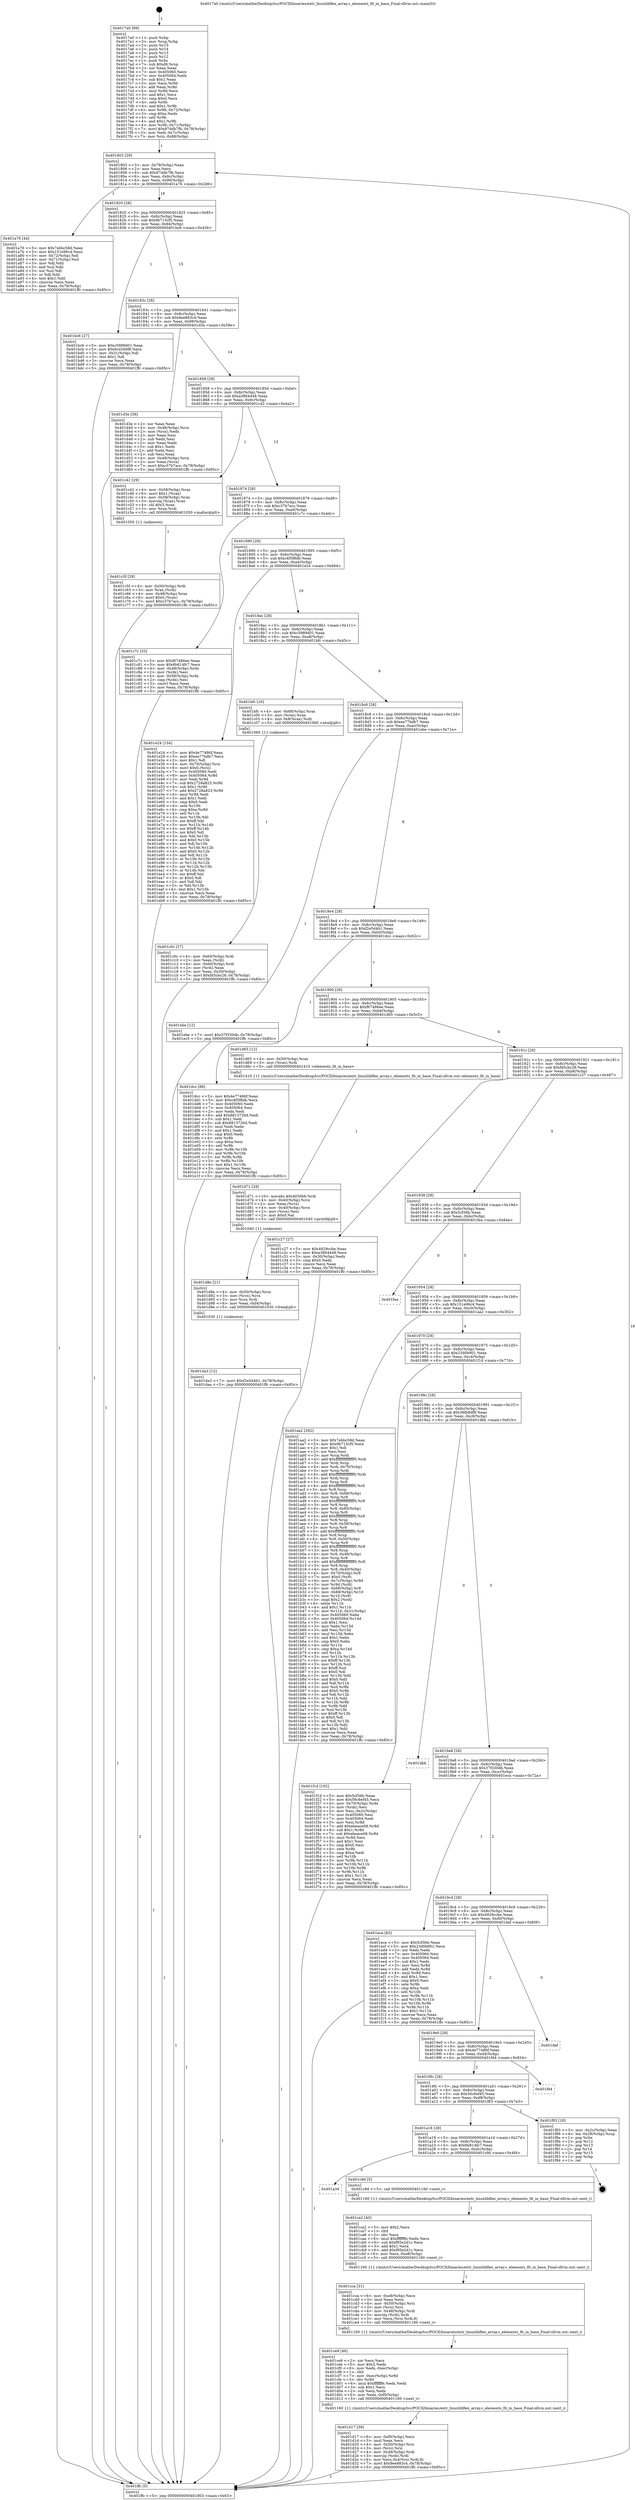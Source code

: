 digraph "0x4017a0" {
  label = "0x4017a0 (/mnt/c/Users/mathe/Desktop/tcc/POCII/binaries/extr_linuxlibflex_array.c_elements_fit_in_base_Final-ollvm.out::main(0))"
  labelloc = "t"
  node[shape=record]

  Entry [label="",width=0.3,height=0.3,shape=circle,fillcolor=black,style=filled]
  "0x401803" [label="{
     0x401803 [29]\l
     | [instrs]\l
     &nbsp;&nbsp;0x401803 \<+3\>: mov -0x78(%rbp),%eax\l
     &nbsp;&nbsp;0x401806 \<+2\>: mov %eax,%ecx\l
     &nbsp;&nbsp;0x401808 \<+6\>: sub $0x97ddb7fb,%ecx\l
     &nbsp;&nbsp;0x40180e \<+6\>: mov %eax,-0x8c(%rbp)\l
     &nbsp;&nbsp;0x401814 \<+6\>: mov %ecx,-0x90(%rbp)\l
     &nbsp;&nbsp;0x40181a \<+6\>: je 0000000000401a76 \<main+0x2d6\>\l
  }"]
  "0x401a76" [label="{
     0x401a76 [44]\l
     | [instrs]\l
     &nbsp;&nbsp;0x401a76 \<+5\>: mov $0x7ebbc58d,%eax\l
     &nbsp;&nbsp;0x401a7b \<+5\>: mov $0x151e96c4,%ecx\l
     &nbsp;&nbsp;0x401a80 \<+3\>: mov -0x72(%rbp),%dl\l
     &nbsp;&nbsp;0x401a83 \<+4\>: mov -0x71(%rbp),%sil\l
     &nbsp;&nbsp;0x401a87 \<+3\>: mov %dl,%dil\l
     &nbsp;&nbsp;0x401a8a \<+3\>: and %sil,%dil\l
     &nbsp;&nbsp;0x401a8d \<+3\>: xor %sil,%dl\l
     &nbsp;&nbsp;0x401a90 \<+3\>: or %dl,%dil\l
     &nbsp;&nbsp;0x401a93 \<+4\>: test $0x1,%dil\l
     &nbsp;&nbsp;0x401a97 \<+3\>: cmovne %ecx,%eax\l
     &nbsp;&nbsp;0x401a9a \<+3\>: mov %eax,-0x78(%rbp)\l
     &nbsp;&nbsp;0x401a9d \<+5\>: jmp 0000000000401ffc \<main+0x85c\>\l
  }"]
  "0x401820" [label="{
     0x401820 [28]\l
     | [instrs]\l
     &nbsp;&nbsp;0x401820 \<+5\>: jmp 0000000000401825 \<main+0x85\>\l
     &nbsp;&nbsp;0x401825 \<+6\>: mov -0x8c(%rbp),%eax\l
     &nbsp;&nbsp;0x40182b \<+5\>: sub $0x9b715cf5,%eax\l
     &nbsp;&nbsp;0x401830 \<+6\>: mov %eax,-0x94(%rbp)\l
     &nbsp;&nbsp;0x401836 \<+6\>: je 0000000000401bc6 \<main+0x426\>\l
  }"]
  "0x401ffc" [label="{
     0x401ffc [5]\l
     | [instrs]\l
     &nbsp;&nbsp;0x401ffc \<+5\>: jmp 0000000000401803 \<main+0x63\>\l
  }"]
  "0x4017a0" [label="{
     0x4017a0 [99]\l
     | [instrs]\l
     &nbsp;&nbsp;0x4017a0 \<+1\>: push %rbp\l
     &nbsp;&nbsp;0x4017a1 \<+3\>: mov %rsp,%rbp\l
     &nbsp;&nbsp;0x4017a4 \<+2\>: push %r15\l
     &nbsp;&nbsp;0x4017a6 \<+2\>: push %r14\l
     &nbsp;&nbsp;0x4017a8 \<+2\>: push %r13\l
     &nbsp;&nbsp;0x4017aa \<+2\>: push %r12\l
     &nbsp;&nbsp;0x4017ac \<+1\>: push %rbx\l
     &nbsp;&nbsp;0x4017ad \<+7\>: sub $0xd8,%rsp\l
     &nbsp;&nbsp;0x4017b4 \<+2\>: xor %eax,%eax\l
     &nbsp;&nbsp;0x4017b6 \<+7\>: mov 0x405060,%ecx\l
     &nbsp;&nbsp;0x4017bd \<+7\>: mov 0x405064,%edx\l
     &nbsp;&nbsp;0x4017c4 \<+3\>: sub $0x1,%eax\l
     &nbsp;&nbsp;0x4017c7 \<+3\>: mov %ecx,%r8d\l
     &nbsp;&nbsp;0x4017ca \<+3\>: add %eax,%r8d\l
     &nbsp;&nbsp;0x4017cd \<+4\>: imul %r8d,%ecx\l
     &nbsp;&nbsp;0x4017d1 \<+3\>: and $0x1,%ecx\l
     &nbsp;&nbsp;0x4017d4 \<+3\>: cmp $0x0,%ecx\l
     &nbsp;&nbsp;0x4017d7 \<+4\>: sete %r9b\l
     &nbsp;&nbsp;0x4017db \<+4\>: and $0x1,%r9b\l
     &nbsp;&nbsp;0x4017df \<+4\>: mov %r9b,-0x72(%rbp)\l
     &nbsp;&nbsp;0x4017e3 \<+3\>: cmp $0xa,%edx\l
     &nbsp;&nbsp;0x4017e6 \<+4\>: setl %r9b\l
     &nbsp;&nbsp;0x4017ea \<+4\>: and $0x1,%r9b\l
     &nbsp;&nbsp;0x4017ee \<+4\>: mov %r9b,-0x71(%rbp)\l
     &nbsp;&nbsp;0x4017f2 \<+7\>: movl $0x97ddb7fb,-0x78(%rbp)\l
     &nbsp;&nbsp;0x4017f9 \<+3\>: mov %edi,-0x7c(%rbp)\l
     &nbsp;&nbsp;0x4017fc \<+7\>: mov %rsi,-0x88(%rbp)\l
  }"]
  Exit [label="",width=0.3,height=0.3,shape=circle,fillcolor=black,style=filled,peripheries=2]
  "0x401bc6" [label="{
     0x401bc6 [27]\l
     | [instrs]\l
     &nbsp;&nbsp;0x401bc6 \<+5\>: mov $0xc5989d01,%eax\l
     &nbsp;&nbsp;0x401bcb \<+5\>: mov $0x6cd260f8,%ecx\l
     &nbsp;&nbsp;0x401bd0 \<+3\>: mov -0x31(%rbp),%dl\l
     &nbsp;&nbsp;0x401bd3 \<+3\>: test $0x1,%dl\l
     &nbsp;&nbsp;0x401bd6 \<+3\>: cmovne %ecx,%eax\l
     &nbsp;&nbsp;0x401bd9 \<+3\>: mov %eax,-0x78(%rbp)\l
     &nbsp;&nbsp;0x401bdc \<+5\>: jmp 0000000000401ffc \<main+0x85c\>\l
  }"]
  "0x40183c" [label="{
     0x40183c [28]\l
     | [instrs]\l
     &nbsp;&nbsp;0x40183c \<+5\>: jmp 0000000000401841 \<main+0xa1\>\l
     &nbsp;&nbsp;0x401841 \<+6\>: mov -0x8c(%rbp),%eax\l
     &nbsp;&nbsp;0x401847 \<+5\>: sub $0x9ee883c4,%eax\l
     &nbsp;&nbsp;0x40184c \<+6\>: mov %eax,-0x98(%rbp)\l
     &nbsp;&nbsp;0x401852 \<+6\>: je 0000000000401d3e \<main+0x59e\>\l
  }"]
  "0x401da3" [label="{
     0x401da3 [12]\l
     | [instrs]\l
     &nbsp;&nbsp;0x401da3 \<+7\>: movl $0xf2e5d4b1,-0x78(%rbp)\l
     &nbsp;&nbsp;0x401daa \<+5\>: jmp 0000000000401ffc \<main+0x85c\>\l
  }"]
  "0x401d3e" [label="{
     0x401d3e [39]\l
     | [instrs]\l
     &nbsp;&nbsp;0x401d3e \<+2\>: xor %eax,%eax\l
     &nbsp;&nbsp;0x401d40 \<+4\>: mov -0x48(%rbp),%rcx\l
     &nbsp;&nbsp;0x401d44 \<+2\>: mov (%rcx),%edx\l
     &nbsp;&nbsp;0x401d46 \<+2\>: mov %eax,%esi\l
     &nbsp;&nbsp;0x401d48 \<+2\>: sub %edx,%esi\l
     &nbsp;&nbsp;0x401d4a \<+2\>: mov %eax,%edx\l
     &nbsp;&nbsp;0x401d4c \<+3\>: sub $0x1,%edx\l
     &nbsp;&nbsp;0x401d4f \<+2\>: add %edx,%esi\l
     &nbsp;&nbsp;0x401d51 \<+2\>: sub %esi,%eax\l
     &nbsp;&nbsp;0x401d53 \<+4\>: mov -0x48(%rbp),%rcx\l
     &nbsp;&nbsp;0x401d57 \<+2\>: mov %eax,(%rcx)\l
     &nbsp;&nbsp;0x401d59 \<+7\>: movl $0xc37b7acc,-0x78(%rbp)\l
     &nbsp;&nbsp;0x401d60 \<+5\>: jmp 0000000000401ffc \<main+0x85c\>\l
  }"]
  "0x401858" [label="{
     0x401858 [28]\l
     | [instrs]\l
     &nbsp;&nbsp;0x401858 \<+5\>: jmp 000000000040185d \<main+0xbd\>\l
     &nbsp;&nbsp;0x40185d \<+6\>: mov -0x8c(%rbp),%eax\l
     &nbsp;&nbsp;0x401863 \<+5\>: sub $0xa3864448,%eax\l
     &nbsp;&nbsp;0x401868 \<+6\>: mov %eax,-0x9c(%rbp)\l
     &nbsp;&nbsp;0x40186e \<+6\>: je 0000000000401c42 \<main+0x4a2\>\l
  }"]
  "0x401d8e" [label="{
     0x401d8e [21]\l
     | [instrs]\l
     &nbsp;&nbsp;0x401d8e \<+4\>: mov -0x50(%rbp),%rcx\l
     &nbsp;&nbsp;0x401d92 \<+3\>: mov (%rcx),%rcx\l
     &nbsp;&nbsp;0x401d95 \<+3\>: mov %rcx,%rdi\l
     &nbsp;&nbsp;0x401d98 \<+6\>: mov %eax,-0xf4(%rbp)\l
     &nbsp;&nbsp;0x401d9e \<+5\>: call 0000000000401030 \<free@plt\>\l
     | [calls]\l
     &nbsp;&nbsp;0x401030 \{1\} (unknown)\l
  }"]
  "0x401c42" [label="{
     0x401c42 [29]\l
     | [instrs]\l
     &nbsp;&nbsp;0x401c42 \<+4\>: mov -0x58(%rbp),%rax\l
     &nbsp;&nbsp;0x401c46 \<+6\>: movl $0x1,(%rax)\l
     &nbsp;&nbsp;0x401c4c \<+4\>: mov -0x58(%rbp),%rax\l
     &nbsp;&nbsp;0x401c50 \<+3\>: movslq (%rax),%rax\l
     &nbsp;&nbsp;0x401c53 \<+4\>: shl $0x3,%rax\l
     &nbsp;&nbsp;0x401c57 \<+3\>: mov %rax,%rdi\l
     &nbsp;&nbsp;0x401c5a \<+5\>: call 0000000000401050 \<malloc@plt\>\l
     | [calls]\l
     &nbsp;&nbsp;0x401050 \{1\} (unknown)\l
  }"]
  "0x401874" [label="{
     0x401874 [28]\l
     | [instrs]\l
     &nbsp;&nbsp;0x401874 \<+5\>: jmp 0000000000401879 \<main+0xd9\>\l
     &nbsp;&nbsp;0x401879 \<+6\>: mov -0x8c(%rbp),%eax\l
     &nbsp;&nbsp;0x40187f \<+5\>: sub $0xc37b7acc,%eax\l
     &nbsp;&nbsp;0x401884 \<+6\>: mov %eax,-0xa0(%rbp)\l
     &nbsp;&nbsp;0x40188a \<+6\>: je 0000000000401c7c \<main+0x4dc\>\l
  }"]
  "0x401d71" [label="{
     0x401d71 [29]\l
     | [instrs]\l
     &nbsp;&nbsp;0x401d71 \<+10\>: movabs $0x4030b6,%rdi\l
     &nbsp;&nbsp;0x401d7b \<+4\>: mov -0x40(%rbp),%rcx\l
     &nbsp;&nbsp;0x401d7f \<+2\>: mov %eax,(%rcx)\l
     &nbsp;&nbsp;0x401d81 \<+4\>: mov -0x40(%rbp),%rcx\l
     &nbsp;&nbsp;0x401d85 \<+2\>: mov (%rcx),%esi\l
     &nbsp;&nbsp;0x401d87 \<+2\>: mov $0x0,%al\l
     &nbsp;&nbsp;0x401d89 \<+5\>: call 0000000000401040 \<printf@plt\>\l
     | [calls]\l
     &nbsp;&nbsp;0x401040 \{1\} (unknown)\l
  }"]
  "0x401c7c" [label="{
     0x401c7c [33]\l
     | [instrs]\l
     &nbsp;&nbsp;0x401c7c \<+5\>: mov $0xf67486ee,%eax\l
     &nbsp;&nbsp;0x401c81 \<+5\>: mov $0x6b814fc7,%ecx\l
     &nbsp;&nbsp;0x401c86 \<+4\>: mov -0x48(%rbp),%rdx\l
     &nbsp;&nbsp;0x401c8a \<+2\>: mov (%rdx),%esi\l
     &nbsp;&nbsp;0x401c8c \<+4\>: mov -0x58(%rbp),%rdx\l
     &nbsp;&nbsp;0x401c90 \<+2\>: cmp (%rdx),%esi\l
     &nbsp;&nbsp;0x401c92 \<+3\>: cmovl %ecx,%eax\l
     &nbsp;&nbsp;0x401c95 \<+3\>: mov %eax,-0x78(%rbp)\l
     &nbsp;&nbsp;0x401c98 \<+5\>: jmp 0000000000401ffc \<main+0x85c\>\l
  }"]
  "0x401890" [label="{
     0x401890 [28]\l
     | [instrs]\l
     &nbsp;&nbsp;0x401890 \<+5\>: jmp 0000000000401895 \<main+0xf5\>\l
     &nbsp;&nbsp;0x401895 \<+6\>: mov -0x8c(%rbp),%eax\l
     &nbsp;&nbsp;0x40189b \<+5\>: sub $0xc4f5f8db,%eax\l
     &nbsp;&nbsp;0x4018a0 \<+6\>: mov %eax,-0xa4(%rbp)\l
     &nbsp;&nbsp;0x4018a6 \<+6\>: je 0000000000401e24 \<main+0x684\>\l
  }"]
  "0x401d17" [label="{
     0x401d17 [39]\l
     | [instrs]\l
     &nbsp;&nbsp;0x401d17 \<+6\>: mov -0xf0(%rbp),%ecx\l
     &nbsp;&nbsp;0x401d1d \<+3\>: imul %eax,%ecx\l
     &nbsp;&nbsp;0x401d20 \<+4\>: mov -0x50(%rbp),%rsi\l
     &nbsp;&nbsp;0x401d24 \<+3\>: mov (%rsi),%rsi\l
     &nbsp;&nbsp;0x401d27 \<+4\>: mov -0x48(%rbp),%rdi\l
     &nbsp;&nbsp;0x401d2b \<+3\>: movslq (%rdi),%rdi\l
     &nbsp;&nbsp;0x401d2e \<+4\>: mov %ecx,0x4(%rsi,%rdi,8)\l
     &nbsp;&nbsp;0x401d32 \<+7\>: movl $0x9ee883c4,-0x78(%rbp)\l
     &nbsp;&nbsp;0x401d39 \<+5\>: jmp 0000000000401ffc \<main+0x85c\>\l
  }"]
  "0x401e24" [label="{
     0x401e24 [154]\l
     | [instrs]\l
     &nbsp;&nbsp;0x401e24 \<+5\>: mov $0x4e77486f,%eax\l
     &nbsp;&nbsp;0x401e29 \<+5\>: mov $0xea77bdb7,%ecx\l
     &nbsp;&nbsp;0x401e2e \<+2\>: mov $0x1,%dl\l
     &nbsp;&nbsp;0x401e30 \<+4\>: mov -0x70(%rbp),%rsi\l
     &nbsp;&nbsp;0x401e34 \<+6\>: movl $0x0,(%rsi)\l
     &nbsp;&nbsp;0x401e3a \<+7\>: mov 0x405060,%edi\l
     &nbsp;&nbsp;0x401e41 \<+8\>: mov 0x405064,%r8d\l
     &nbsp;&nbsp;0x401e49 \<+3\>: mov %edi,%r9d\l
     &nbsp;&nbsp;0x401e4c \<+7\>: sub $0x2728a823,%r9d\l
     &nbsp;&nbsp;0x401e53 \<+4\>: sub $0x1,%r9d\l
     &nbsp;&nbsp;0x401e57 \<+7\>: add $0x2728a823,%r9d\l
     &nbsp;&nbsp;0x401e5e \<+4\>: imul %r9d,%edi\l
     &nbsp;&nbsp;0x401e62 \<+3\>: and $0x1,%edi\l
     &nbsp;&nbsp;0x401e65 \<+3\>: cmp $0x0,%edi\l
     &nbsp;&nbsp;0x401e68 \<+4\>: sete %r10b\l
     &nbsp;&nbsp;0x401e6c \<+4\>: cmp $0xa,%r8d\l
     &nbsp;&nbsp;0x401e70 \<+4\>: setl %r11b\l
     &nbsp;&nbsp;0x401e74 \<+3\>: mov %r10b,%bl\l
     &nbsp;&nbsp;0x401e77 \<+3\>: xor $0xff,%bl\l
     &nbsp;&nbsp;0x401e7a \<+3\>: mov %r11b,%r14b\l
     &nbsp;&nbsp;0x401e7d \<+4\>: xor $0xff,%r14b\l
     &nbsp;&nbsp;0x401e81 \<+3\>: xor $0x0,%dl\l
     &nbsp;&nbsp;0x401e84 \<+3\>: mov %bl,%r15b\l
     &nbsp;&nbsp;0x401e87 \<+4\>: and $0x0,%r15b\l
     &nbsp;&nbsp;0x401e8b \<+3\>: and %dl,%r10b\l
     &nbsp;&nbsp;0x401e8e \<+3\>: mov %r14b,%r12b\l
     &nbsp;&nbsp;0x401e91 \<+4\>: and $0x0,%r12b\l
     &nbsp;&nbsp;0x401e95 \<+3\>: and %dl,%r11b\l
     &nbsp;&nbsp;0x401e98 \<+3\>: or %r10b,%r15b\l
     &nbsp;&nbsp;0x401e9b \<+3\>: or %r11b,%r12b\l
     &nbsp;&nbsp;0x401e9e \<+3\>: xor %r12b,%r15b\l
     &nbsp;&nbsp;0x401ea1 \<+3\>: or %r14b,%bl\l
     &nbsp;&nbsp;0x401ea4 \<+3\>: xor $0xff,%bl\l
     &nbsp;&nbsp;0x401ea7 \<+3\>: or $0x0,%dl\l
     &nbsp;&nbsp;0x401eaa \<+2\>: and %dl,%bl\l
     &nbsp;&nbsp;0x401eac \<+3\>: or %bl,%r15b\l
     &nbsp;&nbsp;0x401eaf \<+4\>: test $0x1,%r15b\l
     &nbsp;&nbsp;0x401eb3 \<+3\>: cmovne %ecx,%eax\l
     &nbsp;&nbsp;0x401eb6 \<+3\>: mov %eax,-0x78(%rbp)\l
     &nbsp;&nbsp;0x401eb9 \<+5\>: jmp 0000000000401ffc \<main+0x85c\>\l
  }"]
  "0x4018ac" [label="{
     0x4018ac [28]\l
     | [instrs]\l
     &nbsp;&nbsp;0x4018ac \<+5\>: jmp 00000000004018b1 \<main+0x111\>\l
     &nbsp;&nbsp;0x4018b1 \<+6\>: mov -0x8c(%rbp),%eax\l
     &nbsp;&nbsp;0x4018b7 \<+5\>: sub $0xc5989d01,%eax\l
     &nbsp;&nbsp;0x4018bc \<+6\>: mov %eax,-0xa8(%rbp)\l
     &nbsp;&nbsp;0x4018c2 \<+6\>: je 0000000000401bfc \<main+0x45c\>\l
  }"]
  "0x401ce9" [label="{
     0x401ce9 [46]\l
     | [instrs]\l
     &nbsp;&nbsp;0x401ce9 \<+2\>: xor %ecx,%ecx\l
     &nbsp;&nbsp;0x401ceb \<+5\>: mov $0x2,%edx\l
     &nbsp;&nbsp;0x401cf0 \<+6\>: mov %edx,-0xec(%rbp)\l
     &nbsp;&nbsp;0x401cf6 \<+1\>: cltd\l
     &nbsp;&nbsp;0x401cf7 \<+7\>: mov -0xec(%rbp),%r8d\l
     &nbsp;&nbsp;0x401cfe \<+3\>: idiv %r8d\l
     &nbsp;&nbsp;0x401d01 \<+6\>: imul $0xfffffffe,%edx,%edx\l
     &nbsp;&nbsp;0x401d07 \<+3\>: sub $0x1,%ecx\l
     &nbsp;&nbsp;0x401d0a \<+2\>: sub %ecx,%edx\l
     &nbsp;&nbsp;0x401d0c \<+6\>: mov %edx,-0xf0(%rbp)\l
     &nbsp;&nbsp;0x401d12 \<+5\>: call 0000000000401160 \<next_i\>\l
     | [calls]\l
     &nbsp;&nbsp;0x401160 \{1\} (/mnt/c/Users/mathe/Desktop/tcc/POCII/binaries/extr_linuxlibflex_array.c_elements_fit_in_base_Final-ollvm.out::next_i)\l
  }"]
  "0x401bfc" [label="{
     0x401bfc [16]\l
     | [instrs]\l
     &nbsp;&nbsp;0x401bfc \<+4\>: mov -0x68(%rbp),%rax\l
     &nbsp;&nbsp;0x401c00 \<+3\>: mov (%rax),%rax\l
     &nbsp;&nbsp;0x401c03 \<+4\>: mov 0x8(%rax),%rdi\l
     &nbsp;&nbsp;0x401c07 \<+5\>: call 0000000000401060 \<atoi@plt\>\l
     | [calls]\l
     &nbsp;&nbsp;0x401060 \{1\} (unknown)\l
  }"]
  "0x4018c8" [label="{
     0x4018c8 [28]\l
     | [instrs]\l
     &nbsp;&nbsp;0x4018c8 \<+5\>: jmp 00000000004018cd \<main+0x12d\>\l
     &nbsp;&nbsp;0x4018cd \<+6\>: mov -0x8c(%rbp),%eax\l
     &nbsp;&nbsp;0x4018d3 \<+5\>: sub $0xea77bdb7,%eax\l
     &nbsp;&nbsp;0x4018d8 \<+6\>: mov %eax,-0xac(%rbp)\l
     &nbsp;&nbsp;0x4018de \<+6\>: je 0000000000401ebe \<main+0x71e\>\l
  }"]
  "0x401cca" [label="{
     0x401cca [31]\l
     | [instrs]\l
     &nbsp;&nbsp;0x401cca \<+6\>: mov -0xe8(%rbp),%ecx\l
     &nbsp;&nbsp;0x401cd0 \<+3\>: imul %eax,%ecx\l
     &nbsp;&nbsp;0x401cd3 \<+4\>: mov -0x50(%rbp),%rsi\l
     &nbsp;&nbsp;0x401cd7 \<+3\>: mov (%rsi),%rsi\l
     &nbsp;&nbsp;0x401cda \<+4\>: mov -0x48(%rbp),%rdi\l
     &nbsp;&nbsp;0x401cde \<+3\>: movslq (%rdi),%rdi\l
     &nbsp;&nbsp;0x401ce1 \<+3\>: mov %ecx,(%rsi,%rdi,8)\l
     &nbsp;&nbsp;0x401ce4 \<+5\>: call 0000000000401160 \<next_i\>\l
     | [calls]\l
     &nbsp;&nbsp;0x401160 \{1\} (/mnt/c/Users/mathe/Desktop/tcc/POCII/binaries/extr_linuxlibflex_array.c_elements_fit_in_base_Final-ollvm.out::next_i)\l
  }"]
  "0x401ebe" [label="{
     0x401ebe [12]\l
     | [instrs]\l
     &nbsp;&nbsp;0x401ebe \<+7\>: movl $0x37f330db,-0x78(%rbp)\l
     &nbsp;&nbsp;0x401ec5 \<+5\>: jmp 0000000000401ffc \<main+0x85c\>\l
  }"]
  "0x4018e4" [label="{
     0x4018e4 [28]\l
     | [instrs]\l
     &nbsp;&nbsp;0x4018e4 \<+5\>: jmp 00000000004018e9 \<main+0x149\>\l
     &nbsp;&nbsp;0x4018e9 \<+6\>: mov -0x8c(%rbp),%eax\l
     &nbsp;&nbsp;0x4018ef \<+5\>: sub $0xf2e5d4b1,%eax\l
     &nbsp;&nbsp;0x4018f4 \<+6\>: mov %eax,-0xb0(%rbp)\l
     &nbsp;&nbsp;0x4018fa \<+6\>: je 0000000000401dcc \<main+0x62c\>\l
  }"]
  "0x401ca2" [label="{
     0x401ca2 [40]\l
     | [instrs]\l
     &nbsp;&nbsp;0x401ca2 \<+5\>: mov $0x2,%ecx\l
     &nbsp;&nbsp;0x401ca7 \<+1\>: cltd\l
     &nbsp;&nbsp;0x401ca8 \<+2\>: idiv %ecx\l
     &nbsp;&nbsp;0x401caa \<+6\>: imul $0xfffffffe,%edx,%ecx\l
     &nbsp;&nbsp;0x401cb0 \<+6\>: sub $0xf95e2d1c,%ecx\l
     &nbsp;&nbsp;0x401cb6 \<+3\>: add $0x1,%ecx\l
     &nbsp;&nbsp;0x401cb9 \<+6\>: add $0xf95e2d1c,%ecx\l
     &nbsp;&nbsp;0x401cbf \<+6\>: mov %ecx,-0xe8(%rbp)\l
     &nbsp;&nbsp;0x401cc5 \<+5\>: call 0000000000401160 \<next_i\>\l
     | [calls]\l
     &nbsp;&nbsp;0x401160 \{1\} (/mnt/c/Users/mathe/Desktop/tcc/POCII/binaries/extr_linuxlibflex_array.c_elements_fit_in_base_Final-ollvm.out::next_i)\l
  }"]
  "0x401dcc" [label="{
     0x401dcc [88]\l
     | [instrs]\l
     &nbsp;&nbsp;0x401dcc \<+5\>: mov $0x4e77486f,%eax\l
     &nbsp;&nbsp;0x401dd1 \<+5\>: mov $0xc4f5f8db,%ecx\l
     &nbsp;&nbsp;0x401dd6 \<+7\>: mov 0x405060,%edx\l
     &nbsp;&nbsp;0x401ddd \<+7\>: mov 0x405064,%esi\l
     &nbsp;&nbsp;0x401de4 \<+2\>: mov %edx,%edi\l
     &nbsp;&nbsp;0x401de6 \<+6\>: add $0x8813726d,%edi\l
     &nbsp;&nbsp;0x401dec \<+3\>: sub $0x1,%edi\l
     &nbsp;&nbsp;0x401def \<+6\>: sub $0x8813726d,%edi\l
     &nbsp;&nbsp;0x401df5 \<+3\>: imul %edi,%edx\l
     &nbsp;&nbsp;0x401df8 \<+3\>: and $0x1,%edx\l
     &nbsp;&nbsp;0x401dfb \<+3\>: cmp $0x0,%edx\l
     &nbsp;&nbsp;0x401dfe \<+4\>: sete %r8b\l
     &nbsp;&nbsp;0x401e02 \<+3\>: cmp $0xa,%esi\l
     &nbsp;&nbsp;0x401e05 \<+4\>: setl %r9b\l
     &nbsp;&nbsp;0x401e09 \<+3\>: mov %r8b,%r10b\l
     &nbsp;&nbsp;0x401e0c \<+3\>: and %r9b,%r10b\l
     &nbsp;&nbsp;0x401e0f \<+3\>: xor %r9b,%r8b\l
     &nbsp;&nbsp;0x401e12 \<+3\>: or %r8b,%r10b\l
     &nbsp;&nbsp;0x401e15 \<+4\>: test $0x1,%r10b\l
     &nbsp;&nbsp;0x401e19 \<+3\>: cmovne %ecx,%eax\l
     &nbsp;&nbsp;0x401e1c \<+3\>: mov %eax,-0x78(%rbp)\l
     &nbsp;&nbsp;0x401e1f \<+5\>: jmp 0000000000401ffc \<main+0x85c\>\l
  }"]
  "0x401900" [label="{
     0x401900 [28]\l
     | [instrs]\l
     &nbsp;&nbsp;0x401900 \<+5\>: jmp 0000000000401905 \<main+0x165\>\l
     &nbsp;&nbsp;0x401905 \<+6\>: mov -0x8c(%rbp),%eax\l
     &nbsp;&nbsp;0x40190b \<+5\>: sub $0xf67486ee,%eax\l
     &nbsp;&nbsp;0x401910 \<+6\>: mov %eax,-0xb4(%rbp)\l
     &nbsp;&nbsp;0x401916 \<+6\>: je 0000000000401d65 \<main+0x5c5\>\l
  }"]
  "0x401a34" [label="{
     0x401a34\l
  }", style=dashed]
  "0x401d65" [label="{
     0x401d65 [12]\l
     | [instrs]\l
     &nbsp;&nbsp;0x401d65 \<+4\>: mov -0x50(%rbp),%rax\l
     &nbsp;&nbsp;0x401d69 \<+3\>: mov (%rax),%rdi\l
     &nbsp;&nbsp;0x401d6c \<+5\>: call 0000000000401410 \<elements_fit_in_base\>\l
     | [calls]\l
     &nbsp;&nbsp;0x401410 \{1\} (/mnt/c/Users/mathe/Desktop/tcc/POCII/binaries/extr_linuxlibflex_array.c_elements_fit_in_base_Final-ollvm.out::elements_fit_in_base)\l
  }"]
  "0x40191c" [label="{
     0x40191c [28]\l
     | [instrs]\l
     &nbsp;&nbsp;0x40191c \<+5\>: jmp 0000000000401921 \<main+0x181\>\l
     &nbsp;&nbsp;0x401921 \<+6\>: mov -0x8c(%rbp),%eax\l
     &nbsp;&nbsp;0x401927 \<+5\>: sub $0xfd5cbc28,%eax\l
     &nbsp;&nbsp;0x40192c \<+6\>: mov %eax,-0xb8(%rbp)\l
     &nbsp;&nbsp;0x401932 \<+6\>: je 0000000000401c27 \<main+0x487\>\l
  }"]
  "0x401c9d" [label="{
     0x401c9d [5]\l
     | [instrs]\l
     &nbsp;&nbsp;0x401c9d \<+5\>: call 0000000000401160 \<next_i\>\l
     | [calls]\l
     &nbsp;&nbsp;0x401160 \{1\} (/mnt/c/Users/mathe/Desktop/tcc/POCII/binaries/extr_linuxlibflex_array.c_elements_fit_in_base_Final-ollvm.out::next_i)\l
  }"]
  "0x401c27" [label="{
     0x401c27 [27]\l
     | [instrs]\l
     &nbsp;&nbsp;0x401c27 \<+5\>: mov $0x4929ccbe,%eax\l
     &nbsp;&nbsp;0x401c2c \<+5\>: mov $0xa3864448,%ecx\l
     &nbsp;&nbsp;0x401c31 \<+3\>: mov -0x30(%rbp),%edx\l
     &nbsp;&nbsp;0x401c34 \<+3\>: cmp $0x0,%edx\l
     &nbsp;&nbsp;0x401c37 \<+3\>: cmove %ecx,%eax\l
     &nbsp;&nbsp;0x401c3a \<+3\>: mov %eax,-0x78(%rbp)\l
     &nbsp;&nbsp;0x401c3d \<+5\>: jmp 0000000000401ffc \<main+0x85c\>\l
  }"]
  "0x401938" [label="{
     0x401938 [28]\l
     | [instrs]\l
     &nbsp;&nbsp;0x401938 \<+5\>: jmp 000000000040193d \<main+0x19d\>\l
     &nbsp;&nbsp;0x40193d \<+6\>: mov -0x8c(%rbp),%eax\l
     &nbsp;&nbsp;0x401943 \<+5\>: sub $0x5cf36b,%eax\l
     &nbsp;&nbsp;0x401948 \<+6\>: mov %eax,-0xbc(%rbp)\l
     &nbsp;&nbsp;0x40194e \<+6\>: je 0000000000401fea \<main+0x84a\>\l
  }"]
  "0x401a18" [label="{
     0x401a18 [28]\l
     | [instrs]\l
     &nbsp;&nbsp;0x401a18 \<+5\>: jmp 0000000000401a1d \<main+0x27d\>\l
     &nbsp;&nbsp;0x401a1d \<+6\>: mov -0x8c(%rbp),%eax\l
     &nbsp;&nbsp;0x401a23 \<+5\>: sub $0x6b814fc7,%eax\l
     &nbsp;&nbsp;0x401a28 \<+6\>: mov %eax,-0xdc(%rbp)\l
     &nbsp;&nbsp;0x401a2e \<+6\>: je 0000000000401c9d \<main+0x4fd\>\l
  }"]
  "0x401fea" [label="{
     0x401fea\l
  }", style=dashed]
  "0x401954" [label="{
     0x401954 [28]\l
     | [instrs]\l
     &nbsp;&nbsp;0x401954 \<+5\>: jmp 0000000000401959 \<main+0x1b9\>\l
     &nbsp;&nbsp;0x401959 \<+6\>: mov -0x8c(%rbp),%eax\l
     &nbsp;&nbsp;0x40195f \<+5\>: sub $0x151e96c4,%eax\l
     &nbsp;&nbsp;0x401964 \<+6\>: mov %eax,-0xc0(%rbp)\l
     &nbsp;&nbsp;0x40196a \<+6\>: je 0000000000401aa2 \<main+0x302\>\l
  }"]
  "0x401f83" [label="{
     0x401f83 [18]\l
     | [instrs]\l
     &nbsp;&nbsp;0x401f83 \<+3\>: mov -0x2c(%rbp),%eax\l
     &nbsp;&nbsp;0x401f86 \<+4\>: lea -0x28(%rbp),%rsp\l
     &nbsp;&nbsp;0x401f8a \<+1\>: pop %rbx\l
     &nbsp;&nbsp;0x401f8b \<+2\>: pop %r12\l
     &nbsp;&nbsp;0x401f8d \<+2\>: pop %r13\l
     &nbsp;&nbsp;0x401f8f \<+2\>: pop %r14\l
     &nbsp;&nbsp;0x401f91 \<+2\>: pop %r15\l
     &nbsp;&nbsp;0x401f93 \<+1\>: pop %rbp\l
     &nbsp;&nbsp;0x401f94 \<+1\>: ret\l
  }"]
  "0x401aa2" [label="{
     0x401aa2 [292]\l
     | [instrs]\l
     &nbsp;&nbsp;0x401aa2 \<+5\>: mov $0x7ebbc58d,%eax\l
     &nbsp;&nbsp;0x401aa7 \<+5\>: mov $0x9b715cf5,%ecx\l
     &nbsp;&nbsp;0x401aac \<+2\>: mov $0x1,%dl\l
     &nbsp;&nbsp;0x401aae \<+2\>: xor %esi,%esi\l
     &nbsp;&nbsp;0x401ab0 \<+3\>: mov %rsp,%rdi\l
     &nbsp;&nbsp;0x401ab3 \<+4\>: add $0xfffffffffffffff0,%rdi\l
     &nbsp;&nbsp;0x401ab7 \<+3\>: mov %rdi,%rsp\l
     &nbsp;&nbsp;0x401aba \<+4\>: mov %rdi,-0x70(%rbp)\l
     &nbsp;&nbsp;0x401abe \<+3\>: mov %rsp,%rdi\l
     &nbsp;&nbsp;0x401ac1 \<+4\>: add $0xfffffffffffffff0,%rdi\l
     &nbsp;&nbsp;0x401ac5 \<+3\>: mov %rdi,%rsp\l
     &nbsp;&nbsp;0x401ac8 \<+3\>: mov %rsp,%r8\l
     &nbsp;&nbsp;0x401acb \<+4\>: add $0xfffffffffffffff0,%r8\l
     &nbsp;&nbsp;0x401acf \<+3\>: mov %r8,%rsp\l
     &nbsp;&nbsp;0x401ad2 \<+4\>: mov %r8,-0x68(%rbp)\l
     &nbsp;&nbsp;0x401ad6 \<+3\>: mov %rsp,%r8\l
     &nbsp;&nbsp;0x401ad9 \<+4\>: add $0xfffffffffffffff0,%r8\l
     &nbsp;&nbsp;0x401add \<+3\>: mov %r8,%rsp\l
     &nbsp;&nbsp;0x401ae0 \<+4\>: mov %r8,-0x60(%rbp)\l
     &nbsp;&nbsp;0x401ae4 \<+3\>: mov %rsp,%r8\l
     &nbsp;&nbsp;0x401ae7 \<+4\>: add $0xfffffffffffffff0,%r8\l
     &nbsp;&nbsp;0x401aeb \<+3\>: mov %r8,%rsp\l
     &nbsp;&nbsp;0x401aee \<+4\>: mov %r8,-0x58(%rbp)\l
     &nbsp;&nbsp;0x401af2 \<+3\>: mov %rsp,%r8\l
     &nbsp;&nbsp;0x401af5 \<+4\>: add $0xfffffffffffffff0,%r8\l
     &nbsp;&nbsp;0x401af9 \<+3\>: mov %r8,%rsp\l
     &nbsp;&nbsp;0x401afc \<+4\>: mov %r8,-0x50(%rbp)\l
     &nbsp;&nbsp;0x401b00 \<+3\>: mov %rsp,%r8\l
     &nbsp;&nbsp;0x401b03 \<+4\>: add $0xfffffffffffffff0,%r8\l
     &nbsp;&nbsp;0x401b07 \<+3\>: mov %r8,%rsp\l
     &nbsp;&nbsp;0x401b0a \<+4\>: mov %r8,-0x48(%rbp)\l
     &nbsp;&nbsp;0x401b0e \<+3\>: mov %rsp,%r8\l
     &nbsp;&nbsp;0x401b11 \<+4\>: add $0xfffffffffffffff0,%r8\l
     &nbsp;&nbsp;0x401b15 \<+3\>: mov %r8,%rsp\l
     &nbsp;&nbsp;0x401b18 \<+4\>: mov %r8,-0x40(%rbp)\l
     &nbsp;&nbsp;0x401b1c \<+4\>: mov -0x70(%rbp),%r8\l
     &nbsp;&nbsp;0x401b20 \<+7\>: movl $0x0,(%r8)\l
     &nbsp;&nbsp;0x401b27 \<+4\>: mov -0x7c(%rbp),%r9d\l
     &nbsp;&nbsp;0x401b2b \<+3\>: mov %r9d,(%rdi)\l
     &nbsp;&nbsp;0x401b2e \<+4\>: mov -0x68(%rbp),%r8\l
     &nbsp;&nbsp;0x401b32 \<+7\>: mov -0x88(%rbp),%r10\l
     &nbsp;&nbsp;0x401b39 \<+3\>: mov %r10,(%r8)\l
     &nbsp;&nbsp;0x401b3c \<+3\>: cmpl $0x2,(%rdi)\l
     &nbsp;&nbsp;0x401b3f \<+4\>: setne %r11b\l
     &nbsp;&nbsp;0x401b43 \<+4\>: and $0x1,%r11b\l
     &nbsp;&nbsp;0x401b47 \<+4\>: mov %r11b,-0x31(%rbp)\l
     &nbsp;&nbsp;0x401b4b \<+7\>: mov 0x405060,%ebx\l
     &nbsp;&nbsp;0x401b52 \<+8\>: mov 0x405064,%r14d\l
     &nbsp;&nbsp;0x401b5a \<+3\>: sub $0x1,%esi\l
     &nbsp;&nbsp;0x401b5d \<+3\>: mov %ebx,%r15d\l
     &nbsp;&nbsp;0x401b60 \<+3\>: add %esi,%r15d\l
     &nbsp;&nbsp;0x401b63 \<+4\>: imul %r15d,%ebx\l
     &nbsp;&nbsp;0x401b67 \<+3\>: and $0x1,%ebx\l
     &nbsp;&nbsp;0x401b6a \<+3\>: cmp $0x0,%ebx\l
     &nbsp;&nbsp;0x401b6d \<+4\>: sete %r11b\l
     &nbsp;&nbsp;0x401b71 \<+4\>: cmp $0xa,%r14d\l
     &nbsp;&nbsp;0x401b75 \<+4\>: setl %r12b\l
     &nbsp;&nbsp;0x401b79 \<+3\>: mov %r11b,%r13b\l
     &nbsp;&nbsp;0x401b7c \<+4\>: xor $0xff,%r13b\l
     &nbsp;&nbsp;0x401b80 \<+3\>: mov %r12b,%sil\l
     &nbsp;&nbsp;0x401b83 \<+4\>: xor $0xff,%sil\l
     &nbsp;&nbsp;0x401b87 \<+3\>: xor $0x0,%dl\l
     &nbsp;&nbsp;0x401b8a \<+3\>: mov %r13b,%dil\l
     &nbsp;&nbsp;0x401b8d \<+4\>: and $0x0,%dil\l
     &nbsp;&nbsp;0x401b91 \<+3\>: and %dl,%r11b\l
     &nbsp;&nbsp;0x401b94 \<+3\>: mov %sil,%r8b\l
     &nbsp;&nbsp;0x401b97 \<+4\>: and $0x0,%r8b\l
     &nbsp;&nbsp;0x401b9b \<+3\>: and %dl,%r12b\l
     &nbsp;&nbsp;0x401b9e \<+3\>: or %r11b,%dil\l
     &nbsp;&nbsp;0x401ba1 \<+3\>: or %r12b,%r8b\l
     &nbsp;&nbsp;0x401ba4 \<+3\>: xor %r8b,%dil\l
     &nbsp;&nbsp;0x401ba7 \<+3\>: or %sil,%r13b\l
     &nbsp;&nbsp;0x401baa \<+4\>: xor $0xff,%r13b\l
     &nbsp;&nbsp;0x401bae \<+3\>: or $0x0,%dl\l
     &nbsp;&nbsp;0x401bb1 \<+3\>: and %dl,%r13b\l
     &nbsp;&nbsp;0x401bb4 \<+3\>: or %r13b,%dil\l
     &nbsp;&nbsp;0x401bb7 \<+4\>: test $0x1,%dil\l
     &nbsp;&nbsp;0x401bbb \<+3\>: cmovne %ecx,%eax\l
     &nbsp;&nbsp;0x401bbe \<+3\>: mov %eax,-0x78(%rbp)\l
     &nbsp;&nbsp;0x401bc1 \<+5\>: jmp 0000000000401ffc \<main+0x85c\>\l
  }"]
  "0x401970" [label="{
     0x401970 [28]\l
     | [instrs]\l
     &nbsp;&nbsp;0x401970 \<+5\>: jmp 0000000000401975 \<main+0x1d5\>\l
     &nbsp;&nbsp;0x401975 \<+6\>: mov -0x8c(%rbp),%eax\l
     &nbsp;&nbsp;0x40197b \<+5\>: sub $0x23d0b901,%eax\l
     &nbsp;&nbsp;0x401980 \<+6\>: mov %eax,-0xc4(%rbp)\l
     &nbsp;&nbsp;0x401986 \<+6\>: je 0000000000401f1d \<main+0x77d\>\l
  }"]
  "0x4019fc" [label="{
     0x4019fc [28]\l
     | [instrs]\l
     &nbsp;&nbsp;0x4019fc \<+5\>: jmp 0000000000401a01 \<main+0x261\>\l
     &nbsp;&nbsp;0x401a01 \<+6\>: mov -0x8c(%rbp),%eax\l
     &nbsp;&nbsp;0x401a07 \<+5\>: sub $0x56c6ef45,%eax\l
     &nbsp;&nbsp;0x401a0c \<+6\>: mov %eax,-0xd8(%rbp)\l
     &nbsp;&nbsp;0x401a12 \<+6\>: je 0000000000401f83 \<main+0x7e3\>\l
  }"]
  "0x401c0c" [label="{
     0x401c0c [27]\l
     | [instrs]\l
     &nbsp;&nbsp;0x401c0c \<+4\>: mov -0x60(%rbp),%rdi\l
     &nbsp;&nbsp;0x401c10 \<+2\>: mov %eax,(%rdi)\l
     &nbsp;&nbsp;0x401c12 \<+4\>: mov -0x60(%rbp),%rdi\l
     &nbsp;&nbsp;0x401c16 \<+2\>: mov (%rdi),%eax\l
     &nbsp;&nbsp;0x401c18 \<+3\>: mov %eax,-0x30(%rbp)\l
     &nbsp;&nbsp;0x401c1b \<+7\>: movl $0xfd5cbc28,-0x78(%rbp)\l
     &nbsp;&nbsp;0x401c22 \<+5\>: jmp 0000000000401ffc \<main+0x85c\>\l
  }"]
  "0x401c5f" [label="{
     0x401c5f [29]\l
     | [instrs]\l
     &nbsp;&nbsp;0x401c5f \<+4\>: mov -0x50(%rbp),%rdi\l
     &nbsp;&nbsp;0x401c63 \<+3\>: mov %rax,(%rdi)\l
     &nbsp;&nbsp;0x401c66 \<+4\>: mov -0x48(%rbp),%rax\l
     &nbsp;&nbsp;0x401c6a \<+6\>: movl $0x0,(%rax)\l
     &nbsp;&nbsp;0x401c70 \<+7\>: movl $0xc37b7acc,-0x78(%rbp)\l
     &nbsp;&nbsp;0x401c77 \<+5\>: jmp 0000000000401ffc \<main+0x85c\>\l
  }"]
  "0x401fd4" [label="{
     0x401fd4\l
  }", style=dashed]
  "0x401f1d" [label="{
     0x401f1d [102]\l
     | [instrs]\l
     &nbsp;&nbsp;0x401f1d \<+5\>: mov $0x5cf36b,%eax\l
     &nbsp;&nbsp;0x401f22 \<+5\>: mov $0x56c6ef45,%ecx\l
     &nbsp;&nbsp;0x401f27 \<+4\>: mov -0x70(%rbp),%rdx\l
     &nbsp;&nbsp;0x401f2b \<+2\>: mov (%rdx),%esi\l
     &nbsp;&nbsp;0x401f2d \<+3\>: mov %esi,-0x2c(%rbp)\l
     &nbsp;&nbsp;0x401f30 \<+7\>: mov 0x405060,%esi\l
     &nbsp;&nbsp;0x401f37 \<+7\>: mov 0x405064,%edi\l
     &nbsp;&nbsp;0x401f3e \<+3\>: mov %esi,%r8d\l
     &nbsp;&nbsp;0x401f41 \<+7\>: add $0xebeace08,%r8d\l
     &nbsp;&nbsp;0x401f48 \<+4\>: sub $0x1,%r8d\l
     &nbsp;&nbsp;0x401f4c \<+7\>: sub $0xebeace08,%r8d\l
     &nbsp;&nbsp;0x401f53 \<+4\>: imul %r8d,%esi\l
     &nbsp;&nbsp;0x401f57 \<+3\>: and $0x1,%esi\l
     &nbsp;&nbsp;0x401f5a \<+3\>: cmp $0x0,%esi\l
     &nbsp;&nbsp;0x401f5d \<+4\>: sete %r9b\l
     &nbsp;&nbsp;0x401f61 \<+3\>: cmp $0xa,%edi\l
     &nbsp;&nbsp;0x401f64 \<+4\>: setl %r10b\l
     &nbsp;&nbsp;0x401f68 \<+3\>: mov %r9b,%r11b\l
     &nbsp;&nbsp;0x401f6b \<+3\>: and %r10b,%r11b\l
     &nbsp;&nbsp;0x401f6e \<+3\>: xor %r10b,%r9b\l
     &nbsp;&nbsp;0x401f71 \<+3\>: or %r9b,%r11b\l
     &nbsp;&nbsp;0x401f74 \<+4\>: test $0x1,%r11b\l
     &nbsp;&nbsp;0x401f78 \<+3\>: cmovne %ecx,%eax\l
     &nbsp;&nbsp;0x401f7b \<+3\>: mov %eax,-0x78(%rbp)\l
     &nbsp;&nbsp;0x401f7e \<+5\>: jmp 0000000000401ffc \<main+0x85c\>\l
  }"]
  "0x40198c" [label="{
     0x40198c [28]\l
     | [instrs]\l
     &nbsp;&nbsp;0x40198c \<+5\>: jmp 0000000000401991 \<main+0x1f1\>\l
     &nbsp;&nbsp;0x401991 \<+6\>: mov -0x8c(%rbp),%eax\l
     &nbsp;&nbsp;0x401997 \<+5\>: sub $0x36fb9df8,%eax\l
     &nbsp;&nbsp;0x40199c \<+6\>: mov %eax,-0xc8(%rbp)\l
     &nbsp;&nbsp;0x4019a2 \<+6\>: je 0000000000401dbb \<main+0x61b\>\l
  }"]
  "0x4019e0" [label="{
     0x4019e0 [28]\l
     | [instrs]\l
     &nbsp;&nbsp;0x4019e0 \<+5\>: jmp 00000000004019e5 \<main+0x245\>\l
     &nbsp;&nbsp;0x4019e5 \<+6\>: mov -0x8c(%rbp),%eax\l
     &nbsp;&nbsp;0x4019eb \<+5\>: sub $0x4e77486f,%eax\l
     &nbsp;&nbsp;0x4019f0 \<+6\>: mov %eax,-0xd4(%rbp)\l
     &nbsp;&nbsp;0x4019f6 \<+6\>: je 0000000000401fd4 \<main+0x834\>\l
  }"]
  "0x401dbb" [label="{
     0x401dbb\l
  }", style=dashed]
  "0x4019a8" [label="{
     0x4019a8 [28]\l
     | [instrs]\l
     &nbsp;&nbsp;0x4019a8 \<+5\>: jmp 00000000004019ad \<main+0x20d\>\l
     &nbsp;&nbsp;0x4019ad \<+6\>: mov -0x8c(%rbp),%eax\l
     &nbsp;&nbsp;0x4019b3 \<+5\>: sub $0x37f330db,%eax\l
     &nbsp;&nbsp;0x4019b8 \<+6\>: mov %eax,-0xcc(%rbp)\l
     &nbsp;&nbsp;0x4019be \<+6\>: je 0000000000401eca \<main+0x72a\>\l
  }"]
  "0x401daf" [label="{
     0x401daf\l
  }", style=dashed]
  "0x401eca" [label="{
     0x401eca [83]\l
     | [instrs]\l
     &nbsp;&nbsp;0x401eca \<+5\>: mov $0x5cf36b,%eax\l
     &nbsp;&nbsp;0x401ecf \<+5\>: mov $0x23d0b901,%ecx\l
     &nbsp;&nbsp;0x401ed4 \<+2\>: xor %edx,%edx\l
     &nbsp;&nbsp;0x401ed6 \<+7\>: mov 0x405060,%esi\l
     &nbsp;&nbsp;0x401edd \<+7\>: mov 0x405064,%edi\l
     &nbsp;&nbsp;0x401ee4 \<+3\>: sub $0x1,%edx\l
     &nbsp;&nbsp;0x401ee7 \<+3\>: mov %esi,%r8d\l
     &nbsp;&nbsp;0x401eea \<+3\>: add %edx,%r8d\l
     &nbsp;&nbsp;0x401eed \<+4\>: imul %r8d,%esi\l
     &nbsp;&nbsp;0x401ef1 \<+3\>: and $0x1,%esi\l
     &nbsp;&nbsp;0x401ef4 \<+3\>: cmp $0x0,%esi\l
     &nbsp;&nbsp;0x401ef7 \<+4\>: sete %r9b\l
     &nbsp;&nbsp;0x401efb \<+3\>: cmp $0xa,%edi\l
     &nbsp;&nbsp;0x401efe \<+4\>: setl %r10b\l
     &nbsp;&nbsp;0x401f02 \<+3\>: mov %r9b,%r11b\l
     &nbsp;&nbsp;0x401f05 \<+3\>: and %r10b,%r11b\l
     &nbsp;&nbsp;0x401f08 \<+3\>: xor %r10b,%r9b\l
     &nbsp;&nbsp;0x401f0b \<+3\>: or %r9b,%r11b\l
     &nbsp;&nbsp;0x401f0e \<+4\>: test $0x1,%r11b\l
     &nbsp;&nbsp;0x401f12 \<+3\>: cmovne %ecx,%eax\l
     &nbsp;&nbsp;0x401f15 \<+3\>: mov %eax,-0x78(%rbp)\l
     &nbsp;&nbsp;0x401f18 \<+5\>: jmp 0000000000401ffc \<main+0x85c\>\l
  }"]
  "0x4019c4" [label="{
     0x4019c4 [28]\l
     | [instrs]\l
     &nbsp;&nbsp;0x4019c4 \<+5\>: jmp 00000000004019c9 \<main+0x229\>\l
     &nbsp;&nbsp;0x4019c9 \<+6\>: mov -0x8c(%rbp),%eax\l
     &nbsp;&nbsp;0x4019cf \<+5\>: sub $0x4929ccbe,%eax\l
     &nbsp;&nbsp;0x4019d4 \<+6\>: mov %eax,-0xd0(%rbp)\l
     &nbsp;&nbsp;0x4019da \<+6\>: je 0000000000401daf \<main+0x60f\>\l
  }"]
  Entry -> "0x4017a0" [label=" 1"]
  "0x401803" -> "0x401a76" [label=" 1"]
  "0x401803" -> "0x401820" [label=" 16"]
  "0x401a76" -> "0x401ffc" [label=" 1"]
  "0x4017a0" -> "0x401803" [label=" 1"]
  "0x401ffc" -> "0x401803" [label=" 16"]
  "0x401f83" -> Exit [label=" 1"]
  "0x401820" -> "0x401bc6" [label=" 1"]
  "0x401820" -> "0x40183c" [label=" 15"]
  "0x401f1d" -> "0x401ffc" [label=" 1"]
  "0x40183c" -> "0x401d3e" [label=" 1"]
  "0x40183c" -> "0x401858" [label=" 14"]
  "0x401eca" -> "0x401ffc" [label=" 1"]
  "0x401858" -> "0x401c42" [label=" 1"]
  "0x401858" -> "0x401874" [label=" 13"]
  "0x401ebe" -> "0x401ffc" [label=" 1"]
  "0x401874" -> "0x401c7c" [label=" 2"]
  "0x401874" -> "0x401890" [label=" 11"]
  "0x401e24" -> "0x401ffc" [label=" 1"]
  "0x401890" -> "0x401e24" [label=" 1"]
  "0x401890" -> "0x4018ac" [label=" 10"]
  "0x401dcc" -> "0x401ffc" [label=" 1"]
  "0x4018ac" -> "0x401bfc" [label=" 1"]
  "0x4018ac" -> "0x4018c8" [label=" 9"]
  "0x401da3" -> "0x401ffc" [label=" 1"]
  "0x4018c8" -> "0x401ebe" [label=" 1"]
  "0x4018c8" -> "0x4018e4" [label=" 8"]
  "0x401d8e" -> "0x401da3" [label=" 1"]
  "0x4018e4" -> "0x401dcc" [label=" 1"]
  "0x4018e4" -> "0x401900" [label=" 7"]
  "0x401d71" -> "0x401d8e" [label=" 1"]
  "0x401900" -> "0x401d65" [label=" 1"]
  "0x401900" -> "0x40191c" [label=" 6"]
  "0x401d65" -> "0x401d71" [label=" 1"]
  "0x40191c" -> "0x401c27" [label=" 1"]
  "0x40191c" -> "0x401938" [label=" 5"]
  "0x401d3e" -> "0x401ffc" [label=" 1"]
  "0x401938" -> "0x401fea" [label=" 0"]
  "0x401938" -> "0x401954" [label=" 5"]
  "0x401ce9" -> "0x401d17" [label=" 1"]
  "0x401954" -> "0x401aa2" [label=" 1"]
  "0x401954" -> "0x401970" [label=" 4"]
  "0x401cca" -> "0x401ce9" [label=" 1"]
  "0x401aa2" -> "0x401ffc" [label=" 1"]
  "0x401bc6" -> "0x401ffc" [label=" 1"]
  "0x401bfc" -> "0x401c0c" [label=" 1"]
  "0x401c0c" -> "0x401ffc" [label=" 1"]
  "0x401c27" -> "0x401ffc" [label=" 1"]
  "0x401c42" -> "0x401c5f" [label=" 1"]
  "0x401c5f" -> "0x401ffc" [label=" 1"]
  "0x401c7c" -> "0x401ffc" [label=" 2"]
  "0x401c9d" -> "0x401ca2" [label=" 1"]
  "0x401970" -> "0x401f1d" [label=" 1"]
  "0x401970" -> "0x40198c" [label=" 3"]
  "0x401a18" -> "0x401a34" [label=" 0"]
  "0x40198c" -> "0x401dbb" [label=" 0"]
  "0x40198c" -> "0x4019a8" [label=" 3"]
  "0x401d17" -> "0x401ffc" [label=" 1"]
  "0x4019a8" -> "0x401eca" [label=" 1"]
  "0x4019a8" -> "0x4019c4" [label=" 2"]
  "0x4019fc" -> "0x401a18" [label=" 1"]
  "0x4019c4" -> "0x401daf" [label=" 0"]
  "0x4019c4" -> "0x4019e0" [label=" 2"]
  "0x401a18" -> "0x401c9d" [label=" 1"]
  "0x4019e0" -> "0x401fd4" [label=" 0"]
  "0x4019e0" -> "0x4019fc" [label=" 2"]
  "0x401ca2" -> "0x401cca" [label=" 1"]
  "0x4019fc" -> "0x401f83" [label=" 1"]
}
